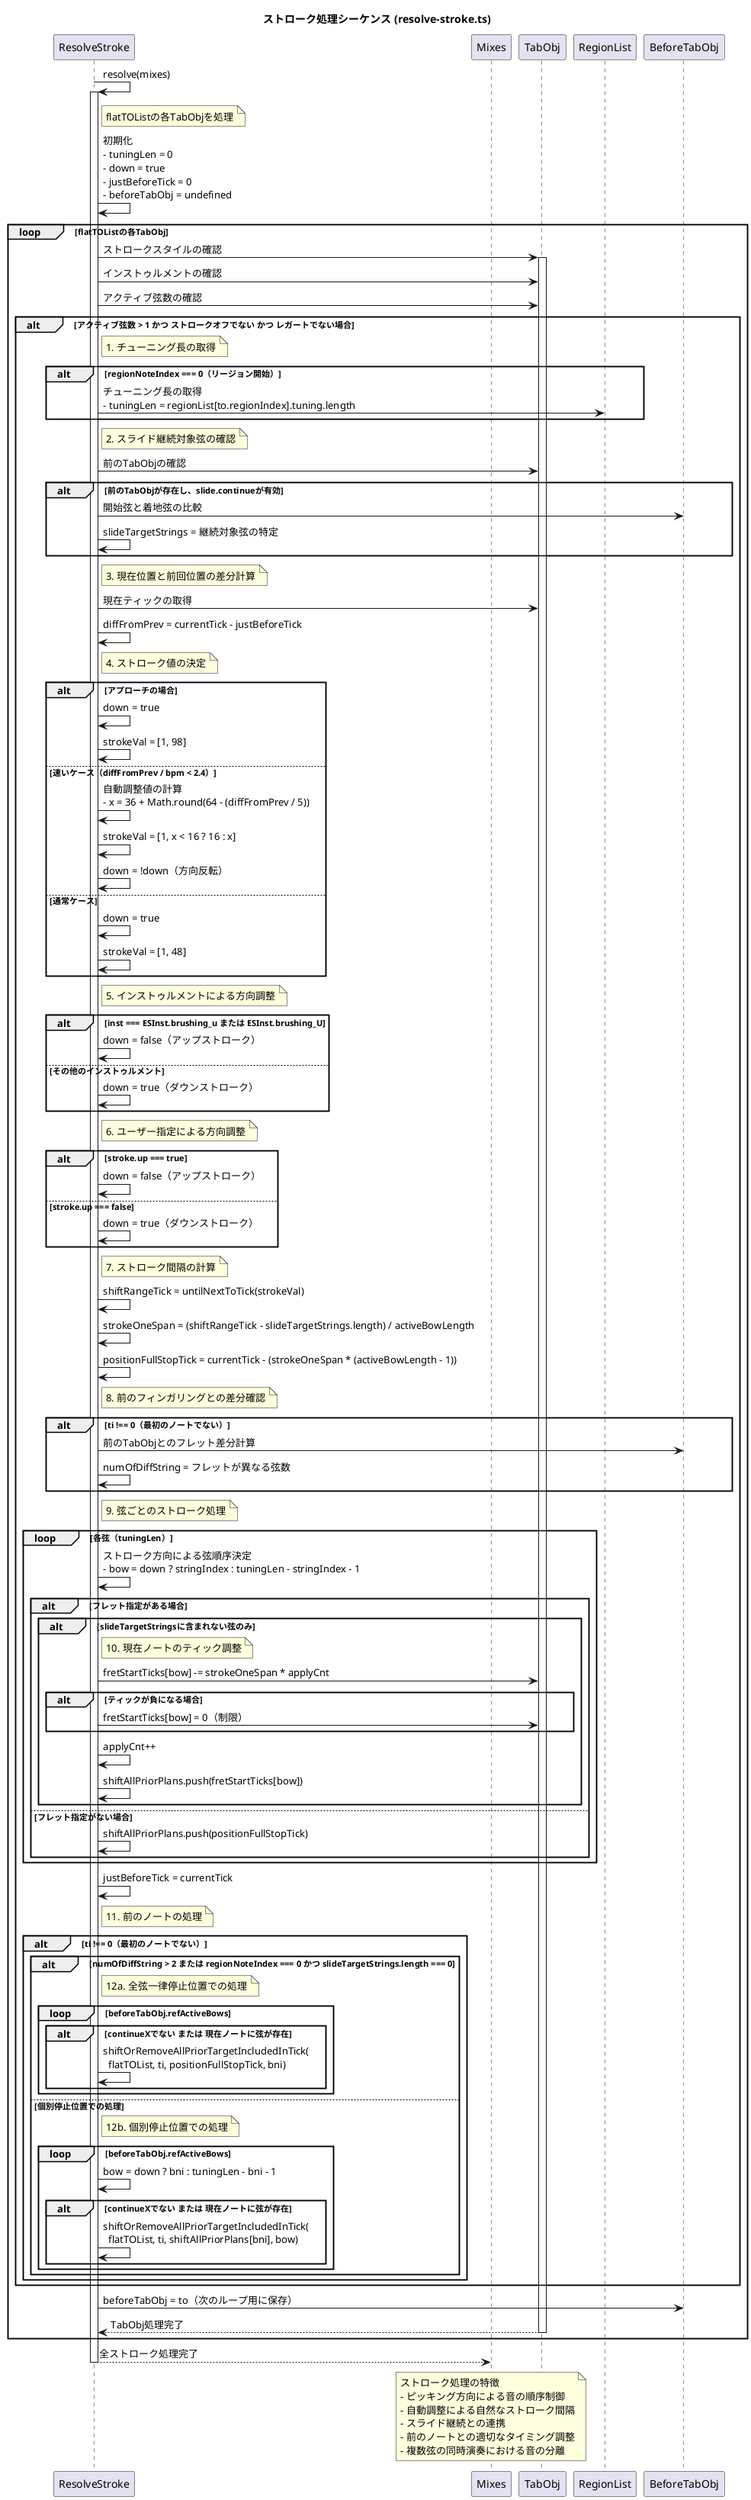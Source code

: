 @startuml resolve-stroke
title ストローク処理シーケンス (resolve-stroke.ts)

participant "ResolveStroke" as RS
participant "Mixes" as M
participant "TabObj" as TO
participant "RegionList" as RL
participant "BeforeTabObj" as BT

RS -> RS: resolve(mixes)
activate RS

note right of RS: flatTOListの各TabObjを処理

RS -> RS: 初期化\n- tuningLen = 0\n- down = true\n- justBeforeTick = 0\n- beforeTabObj = undefined

loop flatTOListの各TabObj
    RS -> TO: ストロークスタイルの確認
    activate TO
    
    RS -> TO: インストゥルメントの確認
    RS -> TO: アクティブ弦数の確認
    
    alt アクティブ弦数 > 1 かつ ストロークオフでない かつ レガートでない場合
        note right of RS: 1. チューニング長の取得
        alt regionNoteIndex === 0（リージョン開始）
            RS -> RL: チューニング長の取得\n- tuningLen = regionList[to.regionIndex].tuning.length
        end
        
        note right of RS: 2. スライド継続対象弦の確認
        RS -> TO: 前のTabObjの確認
        alt 前のTabObjが存在し、slide.continueが有効
            RS -> BT: 開始弦と着地弦の比較
            RS -> RS: slideTargetStrings = 継続対象弦の特定
        end
        
        note right of RS: 3. 現在位置と前回位置の差分計算
        RS -> TO: 現在ティックの取得
        RS -> RS: diffFromPrev = currentTick - justBeforeTick
        
        note right of RS: 4. ストローク値の決定
        alt アプローチの場合
            RS -> RS: down = true
            RS -> RS: strokeVal = [1, 98]
        else 速いケース（diffFromPrev / bpm < 2.4）
            RS -> RS: 自動調整値の計算\n- x = 36 + Math.round(64 - (diffFromPrev / 5))
            RS -> RS: strokeVal = [1, x < 16 ? 16 : x]
            RS -> RS: down = !down（方向反転）
        else 通常ケース
            RS -> RS: down = true
            RS -> RS: strokeVal = [1, 48]
        end
        
        note right of RS: 5. インストゥルメントによる方向調整
        alt inst === ESInst.brushing_u または ESInst.brushing_U
            RS -> RS: down = false（アップストローク）
        else その他のインストゥルメント
            RS -> RS: down = true（ダウンストローク）
        end
        
        note right of RS: 6. ユーザー指定による方向調整
        alt stroke.up === true
            RS -> RS: down = false（アップストローク）
        else stroke.up === false
            RS -> RS: down = true（ダウンストローク）
        end
        
        note right of RS: 7. ストローク間隔の計算
        RS -> RS: shiftRangeTick = untilNextToTick(strokeVal)
        RS -> RS: strokeOneSpan = (shiftRangeTick - slideTargetStrings.length) / activeBowLength
        RS -> RS: positionFullStopTick = currentTick - (strokeOneSpan * (activeBowLength - 1))
        
        note right of RS: 8. 前のフィンガリングとの差分確認
        alt ti !== 0（最初のノートでない）
            RS -> BT: 前のTabObjとのフレット差分計算
            RS -> RS: numOfDiffString = フレットが異なる弦数
        end
        
        note right of RS: 9. 弦ごとのストローク処理
        loop 各弦（tuningLen）
            RS -> RS: ストローク方向による弦順序決定\n- bow = down ? stringIndex : tuningLen - stringIndex - 1
            
            alt フレット指定がある場合
                alt slideTargetStringsに含まれない弦のみ
                    note right of RS: 10. 現在ノートのティック調整
                    RS -> TO: fretStartTicks[bow] -= strokeOneSpan * applyCnt
                    
                    alt ティックが負になる場合
                        RS -> TO: fretStartTicks[bow] = 0（制限）
                    end
                    
                    RS -> RS: applyCnt++
                    RS -> RS: shiftAllPriorPlans.push(fretStartTicks[bow])
                end
            else フレット指定がない場合
                RS -> RS: shiftAllPriorPlans.push(positionFullStopTick)
            end
        end
        
        RS -> RS: justBeforeTick = currentTick
        
        note right of RS: 11. 前のノートの処理
        alt ti !== 0（最初のノートでない）
            alt numOfDiffString > 2 または regionNoteIndex === 0 かつ slideTargetStrings.length === 0
                note right of RS: 12a. 全弦一律停止位置での処理
                loop beforeTabObj.refActiveBows
                    alt continueXでない または 現在ノートに弦が存在
                        RS -> RS: shiftOrRemoveAllPriorTargetIncludedInTick(\n  flatTOList, ti, positionFullStopTick, bni)
                    end
                end
            else 個別停止位置での処理
                note right of RS: 12b. 個別停止位置での処理
                loop beforeTabObj.refActiveBows
                    RS -> RS: bow = down ? bni : tuningLen - bni - 1
                    alt continueXでない または 現在ノートに弦が存在
                        RS -> RS: shiftOrRemoveAllPriorTargetIncludedInTick(\n  flatTOList, ti, shiftAllPriorPlans[bni], bow)
                    end
                end
            end
        end
    end
    
    RS -> BT: beforeTabObj = to（次のループ用に保存）
    TO --> RS: TabObj処理完了
    deactivate TO
end

RS --> M: 全ストローク処理完了
deactivate RS

note over M: ストローク処理の特徴\n- ピッキング方向による音の順序制御\n- 自動調整による自然なストローク間隔\n- スライド継続との連携\n- 前のノートとの適切なタイミング調整\n- 複数弦の同時演奏における音の分離

@enduml 